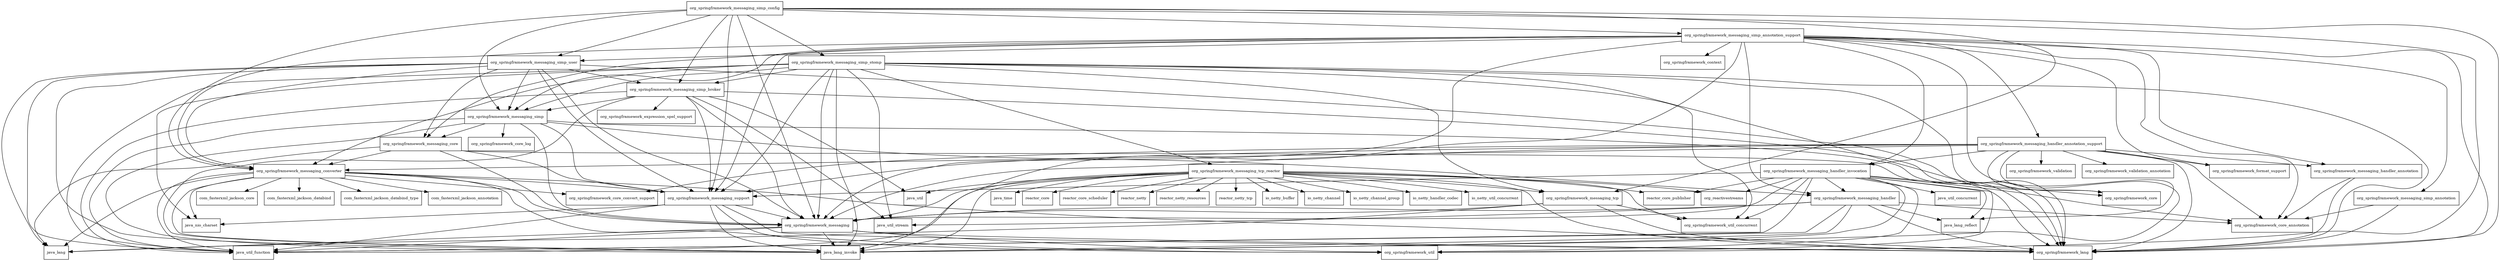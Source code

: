 digraph spring_messaging_5_1_4_RELEASE_package_dependencies {
  node [shape = box, fontsize=10.0];
  org_springframework_messaging -> java_lang;
  org_springframework_messaging -> java_lang_invoke;
  org_springframework_messaging -> java_util_function;
  org_springframework_messaging -> org_springframework_lang;
  org_springframework_messaging -> org_springframework_util;
  org_springframework_messaging_converter -> com_fasterxml_jackson_annotation;
  org_springframework_messaging_converter -> com_fasterxml_jackson_core;
  org_springframework_messaging_converter -> com_fasterxml_jackson_databind;
  org_springframework_messaging_converter -> com_fasterxml_jackson_databind_type;
  org_springframework_messaging_converter -> java_lang;
  org_springframework_messaging_converter -> java_lang_invoke;
  org_springframework_messaging_converter -> java_nio_charset;
  org_springframework_messaging_converter -> java_util_function;
  org_springframework_messaging_converter -> org_springframework_core_convert_support;
  org_springframework_messaging_converter -> org_springframework_lang;
  org_springframework_messaging_converter -> org_springframework_messaging;
  org_springframework_messaging_converter -> org_springframework_messaging_support;
  org_springframework_messaging_converter -> org_springframework_util;
  org_springframework_messaging_core -> java_lang;
  org_springframework_messaging_core -> org_springframework_lang;
  org_springframework_messaging_core -> org_springframework_messaging;
  org_springframework_messaging_core -> org_springframework_messaging_converter;
  org_springframework_messaging_core -> org_springframework_messaging_support;
  org_springframework_messaging_handler -> java_lang_invoke;
  org_springframework_messaging_handler -> java_lang_reflect;
  org_springframework_messaging_handler -> java_util_function;
  org_springframework_messaging_handler -> java_util_stream;
  org_springframework_messaging_handler -> org_springframework_core_annotation;
  org_springframework_messaging_handler -> org_springframework_lang;
  org_springframework_messaging_handler -> org_springframework_messaging;
  org_springframework_messaging_handler_annotation -> org_springframework_core_annotation;
  org_springframework_messaging_handler_annotation -> org_springframework_lang;
  org_springframework_messaging_handler_annotation_support -> java_lang_invoke;
  org_springframework_messaging_handler_annotation_support -> org_springframework_core;
  org_springframework_messaging_handler_annotation_support -> org_springframework_core_annotation;
  org_springframework_messaging_handler_annotation_support -> org_springframework_core_convert_support;
  org_springframework_messaging_handler_annotation_support -> org_springframework_format_support;
  org_springframework_messaging_handler_annotation_support -> org_springframework_lang;
  org_springframework_messaging_handler_annotation_support -> org_springframework_messaging;
  org_springframework_messaging_handler_annotation_support -> org_springframework_messaging_converter;
  org_springframework_messaging_handler_annotation_support -> org_springframework_messaging_handler_annotation;
  org_springframework_messaging_handler_annotation_support -> org_springframework_messaging_handler_invocation;
  org_springframework_messaging_handler_annotation_support -> org_springframework_messaging_support;
  org_springframework_messaging_handler_annotation_support -> org_springframework_validation;
  org_springframework_messaging_handler_annotation_support -> org_springframework_validation_annotation;
  org_springframework_messaging_handler_invocation -> java_lang_invoke;
  org_springframework_messaging_handler_invocation -> java_lang_reflect;
  org_springframework_messaging_handler_invocation -> java_util_concurrent;
  org_springframework_messaging_handler_invocation -> java_util_function;
  org_springframework_messaging_handler_invocation -> org_reactivestreams;
  org_springframework_messaging_handler_invocation -> org_springframework_core;
  org_springframework_messaging_handler_invocation -> org_springframework_core_annotation;
  org_springframework_messaging_handler_invocation -> org_springframework_lang;
  org_springframework_messaging_handler_invocation -> org_springframework_messaging;
  org_springframework_messaging_handler_invocation -> org_springframework_messaging_handler;
  org_springframework_messaging_handler_invocation -> org_springframework_messaging_support;
  org_springframework_messaging_handler_invocation -> org_springframework_util;
  org_springframework_messaging_handler_invocation -> org_springframework_util_concurrent;
  org_springframework_messaging_handler_invocation -> reactor_core_publisher;
  org_springframework_messaging_simp -> java_lang_invoke;
  org_springframework_messaging_simp -> java_util_function;
  org_springframework_messaging_simp -> org_springframework_core_log;
  org_springframework_messaging_simp -> org_springframework_lang;
  org_springframework_messaging_simp -> org_springframework_messaging;
  org_springframework_messaging_simp -> org_springframework_messaging_core;
  org_springframework_messaging_simp -> org_springframework_messaging_handler;
  org_springframework_messaging_simp -> org_springframework_messaging_support;
  org_springframework_messaging_simp_annotation -> org_springframework_core_annotation;
  org_springframework_messaging_simp_annotation -> org_springframework_lang;
  org_springframework_messaging_simp_annotation_support -> java_lang_invoke;
  org_springframework_messaging_simp_annotation_support -> java_lang_reflect;
  org_springframework_messaging_simp_annotation_support -> org_springframework_context;
  org_springframework_messaging_simp_annotation_support -> org_springframework_core_annotation;
  org_springframework_messaging_simp_annotation_support -> org_springframework_format_support;
  org_springframework_messaging_simp_annotation_support -> org_springframework_lang;
  org_springframework_messaging_simp_annotation_support -> org_springframework_messaging;
  org_springframework_messaging_simp_annotation_support -> org_springframework_messaging_converter;
  org_springframework_messaging_simp_annotation_support -> org_springframework_messaging_core;
  org_springframework_messaging_simp_annotation_support -> org_springframework_messaging_handler;
  org_springframework_messaging_simp_annotation_support -> org_springframework_messaging_handler_annotation;
  org_springframework_messaging_simp_annotation_support -> org_springframework_messaging_handler_annotation_support;
  org_springframework_messaging_simp_annotation_support -> org_springframework_messaging_handler_invocation;
  org_springframework_messaging_simp_annotation_support -> org_springframework_messaging_simp;
  org_springframework_messaging_simp_annotation_support -> org_springframework_messaging_simp_annotation;
  org_springframework_messaging_simp_annotation_support -> org_springframework_messaging_simp_user;
  org_springframework_messaging_simp_annotation_support -> org_springframework_messaging_support;
  org_springframework_messaging_simp_broker -> java_lang_invoke;
  org_springframework_messaging_simp_broker -> java_util;
  org_springframework_messaging_simp_broker -> java_util_function;
  org_springframework_messaging_simp_broker -> java_util_stream;
  org_springframework_messaging_simp_broker -> org_springframework_expression_spel_support;
  org_springframework_messaging_simp_broker -> org_springframework_lang;
  org_springframework_messaging_simp_broker -> org_springframework_messaging;
  org_springframework_messaging_simp_broker -> org_springframework_messaging_simp;
  org_springframework_messaging_simp_broker -> org_springframework_messaging_support;
  org_springframework_messaging_simp_config -> org_springframework_lang;
  org_springframework_messaging_simp_config -> org_springframework_messaging;
  org_springframework_messaging_simp_config -> org_springframework_messaging_converter;
  org_springframework_messaging_simp_config -> org_springframework_messaging_simp;
  org_springframework_messaging_simp_config -> org_springframework_messaging_simp_annotation_support;
  org_springframework_messaging_simp_config -> org_springframework_messaging_simp_broker;
  org_springframework_messaging_simp_config -> org_springframework_messaging_simp_stomp;
  org_springframework_messaging_simp_config -> org_springframework_messaging_simp_user;
  org_springframework_messaging_simp_config -> org_springframework_messaging_support;
  org_springframework_messaging_simp_config -> org_springframework_messaging_tcp;
  org_springframework_messaging_simp_config -> org_springframework_util;
  org_springframework_messaging_simp_stomp -> java_lang_invoke;
  org_springframework_messaging_simp_stomp -> java_nio_charset;
  org_springframework_messaging_simp_stomp -> java_util_function;
  org_springframework_messaging_simp_stomp -> java_util_stream;
  org_springframework_messaging_simp_stomp -> org_springframework_core;
  org_springframework_messaging_simp_stomp -> org_springframework_lang;
  org_springframework_messaging_simp_stomp -> org_springframework_messaging;
  org_springframework_messaging_simp_stomp -> org_springframework_messaging_converter;
  org_springframework_messaging_simp_stomp -> org_springframework_messaging_simp;
  org_springframework_messaging_simp_stomp -> org_springframework_messaging_simp_broker;
  org_springframework_messaging_simp_stomp -> org_springframework_messaging_support;
  org_springframework_messaging_simp_stomp -> org_springframework_messaging_tcp;
  org_springframework_messaging_simp_stomp -> org_springframework_messaging_tcp_reactor;
  org_springframework_messaging_simp_stomp -> org_springframework_util;
  org_springframework_messaging_simp_stomp -> org_springframework_util_concurrent;
  org_springframework_messaging_simp_user -> java_lang;
  org_springframework_messaging_simp_user -> java_lang_invoke;
  org_springframework_messaging_simp_user -> java_util_function;
  org_springframework_messaging_simp_user -> org_springframework_lang;
  org_springframework_messaging_simp_user -> org_springframework_messaging;
  org_springframework_messaging_simp_user -> org_springframework_messaging_converter;
  org_springframework_messaging_simp_user -> org_springframework_messaging_core;
  org_springframework_messaging_simp_user -> org_springframework_messaging_simp;
  org_springframework_messaging_simp_user -> org_springframework_messaging_simp_broker;
  org_springframework_messaging_simp_user -> org_springframework_messaging_support;
  org_springframework_messaging_support -> java_lang_invoke;
  org_springframework_messaging_support -> java_nio_charset;
  org_springframework_messaging_support -> java_util_function;
  org_springframework_messaging_support -> org_springframework_lang;
  org_springframework_messaging_support -> org_springframework_messaging;
  org_springframework_messaging_support -> org_springframework_util;
  org_springframework_messaging_tcp -> java_lang;
  org_springframework_messaging_tcp -> org_springframework_lang;
  org_springframework_messaging_tcp -> org_springframework_messaging;
  org_springframework_messaging_tcp -> org_springframework_util_concurrent;
  org_springframework_messaging_tcp_reactor -> io_netty_buffer;
  org_springframework_messaging_tcp_reactor -> io_netty_channel;
  org_springframework_messaging_tcp_reactor -> io_netty_channel_group;
  org_springframework_messaging_tcp_reactor -> io_netty_handler_codec;
  org_springframework_messaging_tcp_reactor -> io_netty_util_concurrent;
  org_springframework_messaging_tcp_reactor -> java_lang_invoke;
  org_springframework_messaging_tcp_reactor -> java_time;
  org_springframework_messaging_tcp_reactor -> java_util;
  org_springframework_messaging_tcp_reactor -> java_util_function;
  org_springframework_messaging_tcp_reactor -> org_reactivestreams;
  org_springframework_messaging_tcp_reactor -> org_springframework_lang;
  org_springframework_messaging_tcp_reactor -> org_springframework_messaging;
  org_springframework_messaging_tcp_reactor -> org_springframework_messaging_tcp;
  org_springframework_messaging_tcp_reactor -> org_springframework_util_concurrent;
  org_springframework_messaging_tcp_reactor -> reactor_core;
  org_springframework_messaging_tcp_reactor -> reactor_core_publisher;
  org_springframework_messaging_tcp_reactor -> reactor_core_scheduler;
  org_springframework_messaging_tcp_reactor -> reactor_netty;
  org_springframework_messaging_tcp_reactor -> reactor_netty_resources;
  org_springframework_messaging_tcp_reactor -> reactor_netty_tcp;
}
